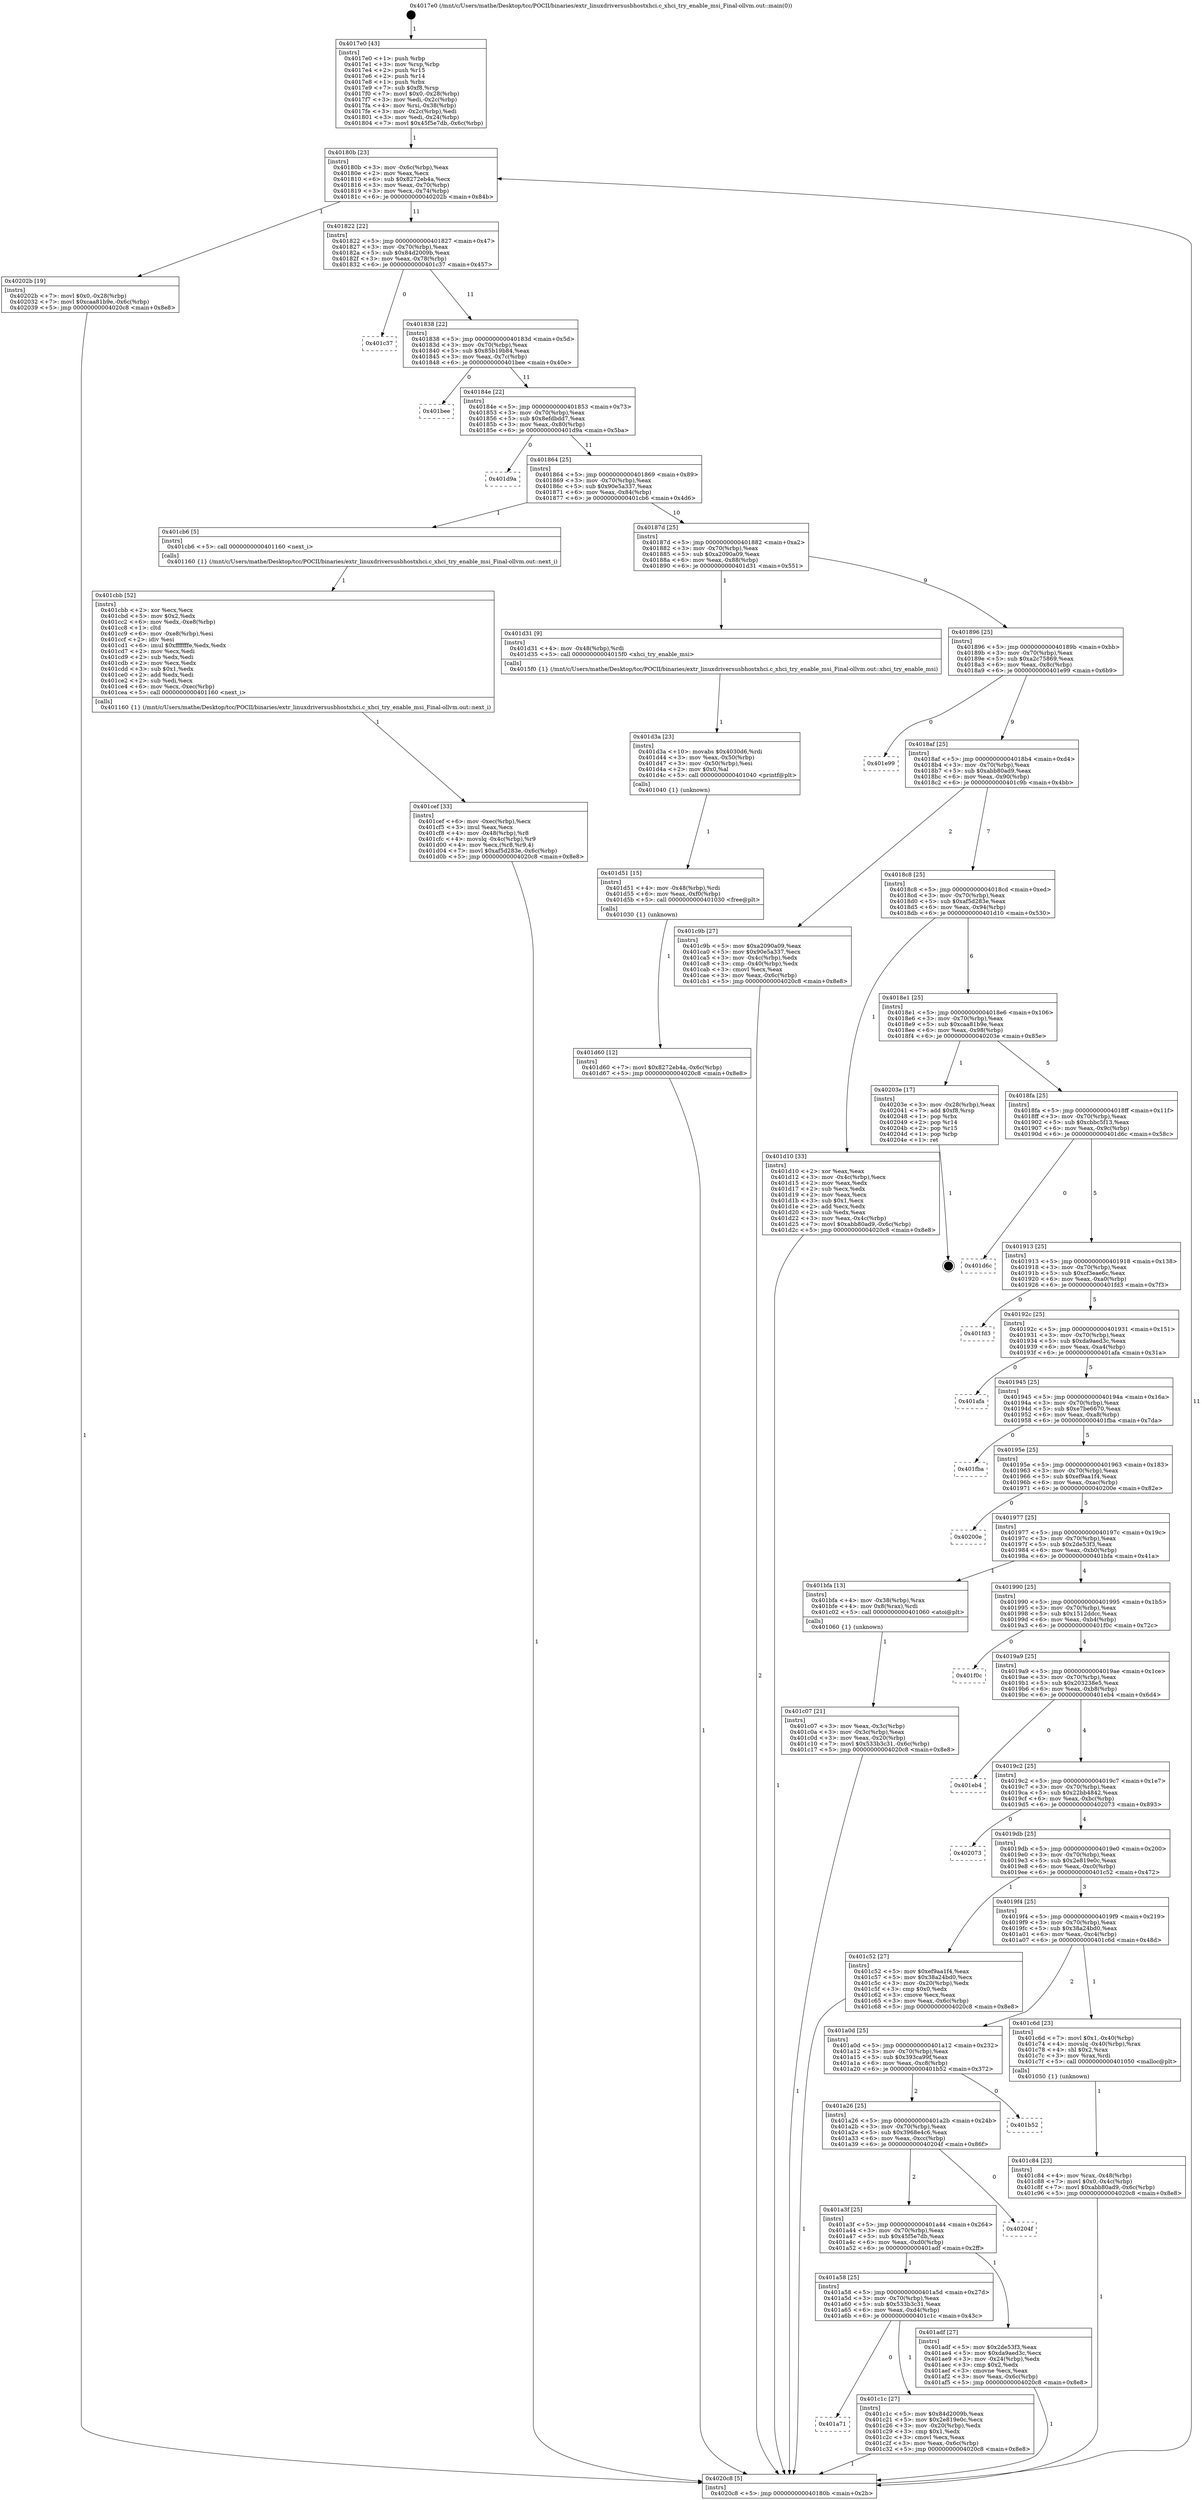 digraph "0x4017e0" {
  label = "0x4017e0 (/mnt/c/Users/mathe/Desktop/tcc/POCII/binaries/extr_linuxdriversusbhostxhci.c_xhci_try_enable_msi_Final-ollvm.out::main(0))"
  labelloc = "t"
  node[shape=record]

  Entry [label="",width=0.3,height=0.3,shape=circle,fillcolor=black,style=filled]
  "0x40180b" [label="{
     0x40180b [23]\l
     | [instrs]\l
     &nbsp;&nbsp;0x40180b \<+3\>: mov -0x6c(%rbp),%eax\l
     &nbsp;&nbsp;0x40180e \<+2\>: mov %eax,%ecx\l
     &nbsp;&nbsp;0x401810 \<+6\>: sub $0x8272eb4a,%ecx\l
     &nbsp;&nbsp;0x401816 \<+3\>: mov %eax,-0x70(%rbp)\l
     &nbsp;&nbsp;0x401819 \<+3\>: mov %ecx,-0x74(%rbp)\l
     &nbsp;&nbsp;0x40181c \<+6\>: je 000000000040202b \<main+0x84b\>\l
  }"]
  "0x40202b" [label="{
     0x40202b [19]\l
     | [instrs]\l
     &nbsp;&nbsp;0x40202b \<+7\>: movl $0x0,-0x28(%rbp)\l
     &nbsp;&nbsp;0x402032 \<+7\>: movl $0xcaa81b9e,-0x6c(%rbp)\l
     &nbsp;&nbsp;0x402039 \<+5\>: jmp 00000000004020c8 \<main+0x8e8\>\l
  }"]
  "0x401822" [label="{
     0x401822 [22]\l
     | [instrs]\l
     &nbsp;&nbsp;0x401822 \<+5\>: jmp 0000000000401827 \<main+0x47\>\l
     &nbsp;&nbsp;0x401827 \<+3\>: mov -0x70(%rbp),%eax\l
     &nbsp;&nbsp;0x40182a \<+5\>: sub $0x84d2009b,%eax\l
     &nbsp;&nbsp;0x40182f \<+3\>: mov %eax,-0x78(%rbp)\l
     &nbsp;&nbsp;0x401832 \<+6\>: je 0000000000401c37 \<main+0x457\>\l
  }"]
  Exit [label="",width=0.3,height=0.3,shape=circle,fillcolor=black,style=filled,peripheries=2]
  "0x401c37" [label="{
     0x401c37\l
  }", style=dashed]
  "0x401838" [label="{
     0x401838 [22]\l
     | [instrs]\l
     &nbsp;&nbsp;0x401838 \<+5\>: jmp 000000000040183d \<main+0x5d\>\l
     &nbsp;&nbsp;0x40183d \<+3\>: mov -0x70(%rbp),%eax\l
     &nbsp;&nbsp;0x401840 \<+5\>: sub $0x85b19b84,%eax\l
     &nbsp;&nbsp;0x401845 \<+3\>: mov %eax,-0x7c(%rbp)\l
     &nbsp;&nbsp;0x401848 \<+6\>: je 0000000000401bee \<main+0x40e\>\l
  }"]
  "0x401d60" [label="{
     0x401d60 [12]\l
     | [instrs]\l
     &nbsp;&nbsp;0x401d60 \<+7\>: movl $0x8272eb4a,-0x6c(%rbp)\l
     &nbsp;&nbsp;0x401d67 \<+5\>: jmp 00000000004020c8 \<main+0x8e8\>\l
  }"]
  "0x401bee" [label="{
     0x401bee\l
  }", style=dashed]
  "0x40184e" [label="{
     0x40184e [22]\l
     | [instrs]\l
     &nbsp;&nbsp;0x40184e \<+5\>: jmp 0000000000401853 \<main+0x73\>\l
     &nbsp;&nbsp;0x401853 \<+3\>: mov -0x70(%rbp),%eax\l
     &nbsp;&nbsp;0x401856 \<+5\>: sub $0x8efdbdd7,%eax\l
     &nbsp;&nbsp;0x40185b \<+3\>: mov %eax,-0x80(%rbp)\l
     &nbsp;&nbsp;0x40185e \<+6\>: je 0000000000401d9a \<main+0x5ba\>\l
  }"]
  "0x401d51" [label="{
     0x401d51 [15]\l
     | [instrs]\l
     &nbsp;&nbsp;0x401d51 \<+4\>: mov -0x48(%rbp),%rdi\l
     &nbsp;&nbsp;0x401d55 \<+6\>: mov %eax,-0xf0(%rbp)\l
     &nbsp;&nbsp;0x401d5b \<+5\>: call 0000000000401030 \<free@plt\>\l
     | [calls]\l
     &nbsp;&nbsp;0x401030 \{1\} (unknown)\l
  }"]
  "0x401d9a" [label="{
     0x401d9a\l
  }", style=dashed]
  "0x401864" [label="{
     0x401864 [25]\l
     | [instrs]\l
     &nbsp;&nbsp;0x401864 \<+5\>: jmp 0000000000401869 \<main+0x89\>\l
     &nbsp;&nbsp;0x401869 \<+3\>: mov -0x70(%rbp),%eax\l
     &nbsp;&nbsp;0x40186c \<+5\>: sub $0x90e5a337,%eax\l
     &nbsp;&nbsp;0x401871 \<+6\>: mov %eax,-0x84(%rbp)\l
     &nbsp;&nbsp;0x401877 \<+6\>: je 0000000000401cb6 \<main+0x4d6\>\l
  }"]
  "0x401d3a" [label="{
     0x401d3a [23]\l
     | [instrs]\l
     &nbsp;&nbsp;0x401d3a \<+10\>: movabs $0x4030d6,%rdi\l
     &nbsp;&nbsp;0x401d44 \<+3\>: mov %eax,-0x50(%rbp)\l
     &nbsp;&nbsp;0x401d47 \<+3\>: mov -0x50(%rbp),%esi\l
     &nbsp;&nbsp;0x401d4a \<+2\>: mov $0x0,%al\l
     &nbsp;&nbsp;0x401d4c \<+5\>: call 0000000000401040 \<printf@plt\>\l
     | [calls]\l
     &nbsp;&nbsp;0x401040 \{1\} (unknown)\l
  }"]
  "0x401cb6" [label="{
     0x401cb6 [5]\l
     | [instrs]\l
     &nbsp;&nbsp;0x401cb6 \<+5\>: call 0000000000401160 \<next_i\>\l
     | [calls]\l
     &nbsp;&nbsp;0x401160 \{1\} (/mnt/c/Users/mathe/Desktop/tcc/POCII/binaries/extr_linuxdriversusbhostxhci.c_xhci_try_enable_msi_Final-ollvm.out::next_i)\l
  }"]
  "0x40187d" [label="{
     0x40187d [25]\l
     | [instrs]\l
     &nbsp;&nbsp;0x40187d \<+5\>: jmp 0000000000401882 \<main+0xa2\>\l
     &nbsp;&nbsp;0x401882 \<+3\>: mov -0x70(%rbp),%eax\l
     &nbsp;&nbsp;0x401885 \<+5\>: sub $0xa2090a09,%eax\l
     &nbsp;&nbsp;0x40188a \<+6\>: mov %eax,-0x88(%rbp)\l
     &nbsp;&nbsp;0x401890 \<+6\>: je 0000000000401d31 \<main+0x551\>\l
  }"]
  "0x401cef" [label="{
     0x401cef [33]\l
     | [instrs]\l
     &nbsp;&nbsp;0x401cef \<+6\>: mov -0xec(%rbp),%ecx\l
     &nbsp;&nbsp;0x401cf5 \<+3\>: imul %eax,%ecx\l
     &nbsp;&nbsp;0x401cf8 \<+4\>: mov -0x48(%rbp),%r8\l
     &nbsp;&nbsp;0x401cfc \<+4\>: movslq -0x4c(%rbp),%r9\l
     &nbsp;&nbsp;0x401d00 \<+4\>: mov %ecx,(%r8,%r9,4)\l
     &nbsp;&nbsp;0x401d04 \<+7\>: movl $0xaf5d283e,-0x6c(%rbp)\l
     &nbsp;&nbsp;0x401d0b \<+5\>: jmp 00000000004020c8 \<main+0x8e8\>\l
  }"]
  "0x401d31" [label="{
     0x401d31 [9]\l
     | [instrs]\l
     &nbsp;&nbsp;0x401d31 \<+4\>: mov -0x48(%rbp),%rdi\l
     &nbsp;&nbsp;0x401d35 \<+5\>: call 00000000004015f0 \<xhci_try_enable_msi\>\l
     | [calls]\l
     &nbsp;&nbsp;0x4015f0 \{1\} (/mnt/c/Users/mathe/Desktop/tcc/POCII/binaries/extr_linuxdriversusbhostxhci.c_xhci_try_enable_msi_Final-ollvm.out::xhci_try_enable_msi)\l
  }"]
  "0x401896" [label="{
     0x401896 [25]\l
     | [instrs]\l
     &nbsp;&nbsp;0x401896 \<+5\>: jmp 000000000040189b \<main+0xbb\>\l
     &nbsp;&nbsp;0x40189b \<+3\>: mov -0x70(%rbp),%eax\l
     &nbsp;&nbsp;0x40189e \<+5\>: sub $0xa2c75869,%eax\l
     &nbsp;&nbsp;0x4018a3 \<+6\>: mov %eax,-0x8c(%rbp)\l
     &nbsp;&nbsp;0x4018a9 \<+6\>: je 0000000000401e99 \<main+0x6b9\>\l
  }"]
  "0x401cbb" [label="{
     0x401cbb [52]\l
     | [instrs]\l
     &nbsp;&nbsp;0x401cbb \<+2\>: xor %ecx,%ecx\l
     &nbsp;&nbsp;0x401cbd \<+5\>: mov $0x2,%edx\l
     &nbsp;&nbsp;0x401cc2 \<+6\>: mov %edx,-0xe8(%rbp)\l
     &nbsp;&nbsp;0x401cc8 \<+1\>: cltd\l
     &nbsp;&nbsp;0x401cc9 \<+6\>: mov -0xe8(%rbp),%esi\l
     &nbsp;&nbsp;0x401ccf \<+2\>: idiv %esi\l
     &nbsp;&nbsp;0x401cd1 \<+6\>: imul $0xfffffffe,%edx,%edx\l
     &nbsp;&nbsp;0x401cd7 \<+2\>: mov %ecx,%edi\l
     &nbsp;&nbsp;0x401cd9 \<+2\>: sub %edx,%edi\l
     &nbsp;&nbsp;0x401cdb \<+2\>: mov %ecx,%edx\l
     &nbsp;&nbsp;0x401cdd \<+3\>: sub $0x1,%edx\l
     &nbsp;&nbsp;0x401ce0 \<+2\>: add %edx,%edi\l
     &nbsp;&nbsp;0x401ce2 \<+2\>: sub %edi,%ecx\l
     &nbsp;&nbsp;0x401ce4 \<+6\>: mov %ecx,-0xec(%rbp)\l
     &nbsp;&nbsp;0x401cea \<+5\>: call 0000000000401160 \<next_i\>\l
     | [calls]\l
     &nbsp;&nbsp;0x401160 \{1\} (/mnt/c/Users/mathe/Desktop/tcc/POCII/binaries/extr_linuxdriversusbhostxhci.c_xhci_try_enable_msi_Final-ollvm.out::next_i)\l
  }"]
  "0x401e99" [label="{
     0x401e99\l
  }", style=dashed]
  "0x4018af" [label="{
     0x4018af [25]\l
     | [instrs]\l
     &nbsp;&nbsp;0x4018af \<+5\>: jmp 00000000004018b4 \<main+0xd4\>\l
     &nbsp;&nbsp;0x4018b4 \<+3\>: mov -0x70(%rbp),%eax\l
     &nbsp;&nbsp;0x4018b7 \<+5\>: sub $0xabb80ad9,%eax\l
     &nbsp;&nbsp;0x4018bc \<+6\>: mov %eax,-0x90(%rbp)\l
     &nbsp;&nbsp;0x4018c2 \<+6\>: je 0000000000401c9b \<main+0x4bb\>\l
  }"]
  "0x401c84" [label="{
     0x401c84 [23]\l
     | [instrs]\l
     &nbsp;&nbsp;0x401c84 \<+4\>: mov %rax,-0x48(%rbp)\l
     &nbsp;&nbsp;0x401c88 \<+7\>: movl $0x0,-0x4c(%rbp)\l
     &nbsp;&nbsp;0x401c8f \<+7\>: movl $0xabb80ad9,-0x6c(%rbp)\l
     &nbsp;&nbsp;0x401c96 \<+5\>: jmp 00000000004020c8 \<main+0x8e8\>\l
  }"]
  "0x401c9b" [label="{
     0x401c9b [27]\l
     | [instrs]\l
     &nbsp;&nbsp;0x401c9b \<+5\>: mov $0xa2090a09,%eax\l
     &nbsp;&nbsp;0x401ca0 \<+5\>: mov $0x90e5a337,%ecx\l
     &nbsp;&nbsp;0x401ca5 \<+3\>: mov -0x4c(%rbp),%edx\l
     &nbsp;&nbsp;0x401ca8 \<+3\>: cmp -0x40(%rbp),%edx\l
     &nbsp;&nbsp;0x401cab \<+3\>: cmovl %ecx,%eax\l
     &nbsp;&nbsp;0x401cae \<+3\>: mov %eax,-0x6c(%rbp)\l
     &nbsp;&nbsp;0x401cb1 \<+5\>: jmp 00000000004020c8 \<main+0x8e8\>\l
  }"]
  "0x4018c8" [label="{
     0x4018c8 [25]\l
     | [instrs]\l
     &nbsp;&nbsp;0x4018c8 \<+5\>: jmp 00000000004018cd \<main+0xed\>\l
     &nbsp;&nbsp;0x4018cd \<+3\>: mov -0x70(%rbp),%eax\l
     &nbsp;&nbsp;0x4018d0 \<+5\>: sub $0xaf5d283e,%eax\l
     &nbsp;&nbsp;0x4018d5 \<+6\>: mov %eax,-0x94(%rbp)\l
     &nbsp;&nbsp;0x4018db \<+6\>: je 0000000000401d10 \<main+0x530\>\l
  }"]
  "0x401a71" [label="{
     0x401a71\l
  }", style=dashed]
  "0x401d10" [label="{
     0x401d10 [33]\l
     | [instrs]\l
     &nbsp;&nbsp;0x401d10 \<+2\>: xor %eax,%eax\l
     &nbsp;&nbsp;0x401d12 \<+3\>: mov -0x4c(%rbp),%ecx\l
     &nbsp;&nbsp;0x401d15 \<+2\>: mov %eax,%edx\l
     &nbsp;&nbsp;0x401d17 \<+2\>: sub %ecx,%edx\l
     &nbsp;&nbsp;0x401d19 \<+2\>: mov %eax,%ecx\l
     &nbsp;&nbsp;0x401d1b \<+3\>: sub $0x1,%ecx\l
     &nbsp;&nbsp;0x401d1e \<+2\>: add %ecx,%edx\l
     &nbsp;&nbsp;0x401d20 \<+2\>: sub %edx,%eax\l
     &nbsp;&nbsp;0x401d22 \<+3\>: mov %eax,-0x4c(%rbp)\l
     &nbsp;&nbsp;0x401d25 \<+7\>: movl $0xabb80ad9,-0x6c(%rbp)\l
     &nbsp;&nbsp;0x401d2c \<+5\>: jmp 00000000004020c8 \<main+0x8e8\>\l
  }"]
  "0x4018e1" [label="{
     0x4018e1 [25]\l
     | [instrs]\l
     &nbsp;&nbsp;0x4018e1 \<+5\>: jmp 00000000004018e6 \<main+0x106\>\l
     &nbsp;&nbsp;0x4018e6 \<+3\>: mov -0x70(%rbp),%eax\l
     &nbsp;&nbsp;0x4018e9 \<+5\>: sub $0xcaa81b9e,%eax\l
     &nbsp;&nbsp;0x4018ee \<+6\>: mov %eax,-0x98(%rbp)\l
     &nbsp;&nbsp;0x4018f4 \<+6\>: je 000000000040203e \<main+0x85e\>\l
  }"]
  "0x401c1c" [label="{
     0x401c1c [27]\l
     | [instrs]\l
     &nbsp;&nbsp;0x401c1c \<+5\>: mov $0x84d2009b,%eax\l
     &nbsp;&nbsp;0x401c21 \<+5\>: mov $0x2e819e0c,%ecx\l
     &nbsp;&nbsp;0x401c26 \<+3\>: mov -0x20(%rbp),%edx\l
     &nbsp;&nbsp;0x401c29 \<+3\>: cmp $0x1,%edx\l
     &nbsp;&nbsp;0x401c2c \<+3\>: cmovl %ecx,%eax\l
     &nbsp;&nbsp;0x401c2f \<+3\>: mov %eax,-0x6c(%rbp)\l
     &nbsp;&nbsp;0x401c32 \<+5\>: jmp 00000000004020c8 \<main+0x8e8\>\l
  }"]
  "0x40203e" [label="{
     0x40203e [17]\l
     | [instrs]\l
     &nbsp;&nbsp;0x40203e \<+3\>: mov -0x28(%rbp),%eax\l
     &nbsp;&nbsp;0x402041 \<+7\>: add $0xf8,%rsp\l
     &nbsp;&nbsp;0x402048 \<+1\>: pop %rbx\l
     &nbsp;&nbsp;0x402049 \<+2\>: pop %r14\l
     &nbsp;&nbsp;0x40204b \<+2\>: pop %r15\l
     &nbsp;&nbsp;0x40204d \<+1\>: pop %rbp\l
     &nbsp;&nbsp;0x40204e \<+1\>: ret\l
  }"]
  "0x4018fa" [label="{
     0x4018fa [25]\l
     | [instrs]\l
     &nbsp;&nbsp;0x4018fa \<+5\>: jmp 00000000004018ff \<main+0x11f\>\l
     &nbsp;&nbsp;0x4018ff \<+3\>: mov -0x70(%rbp),%eax\l
     &nbsp;&nbsp;0x401902 \<+5\>: sub $0xcbbc5f13,%eax\l
     &nbsp;&nbsp;0x401907 \<+6\>: mov %eax,-0x9c(%rbp)\l
     &nbsp;&nbsp;0x40190d \<+6\>: je 0000000000401d6c \<main+0x58c\>\l
  }"]
  "0x401c07" [label="{
     0x401c07 [21]\l
     | [instrs]\l
     &nbsp;&nbsp;0x401c07 \<+3\>: mov %eax,-0x3c(%rbp)\l
     &nbsp;&nbsp;0x401c0a \<+3\>: mov -0x3c(%rbp),%eax\l
     &nbsp;&nbsp;0x401c0d \<+3\>: mov %eax,-0x20(%rbp)\l
     &nbsp;&nbsp;0x401c10 \<+7\>: movl $0x533b3c31,-0x6c(%rbp)\l
     &nbsp;&nbsp;0x401c17 \<+5\>: jmp 00000000004020c8 \<main+0x8e8\>\l
  }"]
  "0x401d6c" [label="{
     0x401d6c\l
  }", style=dashed]
  "0x401913" [label="{
     0x401913 [25]\l
     | [instrs]\l
     &nbsp;&nbsp;0x401913 \<+5\>: jmp 0000000000401918 \<main+0x138\>\l
     &nbsp;&nbsp;0x401918 \<+3\>: mov -0x70(%rbp),%eax\l
     &nbsp;&nbsp;0x40191b \<+5\>: sub $0xcf3eae6c,%eax\l
     &nbsp;&nbsp;0x401920 \<+6\>: mov %eax,-0xa0(%rbp)\l
     &nbsp;&nbsp;0x401926 \<+6\>: je 0000000000401fd3 \<main+0x7f3\>\l
  }"]
  "0x4017e0" [label="{
     0x4017e0 [43]\l
     | [instrs]\l
     &nbsp;&nbsp;0x4017e0 \<+1\>: push %rbp\l
     &nbsp;&nbsp;0x4017e1 \<+3\>: mov %rsp,%rbp\l
     &nbsp;&nbsp;0x4017e4 \<+2\>: push %r15\l
     &nbsp;&nbsp;0x4017e6 \<+2\>: push %r14\l
     &nbsp;&nbsp;0x4017e8 \<+1\>: push %rbx\l
     &nbsp;&nbsp;0x4017e9 \<+7\>: sub $0xf8,%rsp\l
     &nbsp;&nbsp;0x4017f0 \<+7\>: movl $0x0,-0x28(%rbp)\l
     &nbsp;&nbsp;0x4017f7 \<+3\>: mov %edi,-0x2c(%rbp)\l
     &nbsp;&nbsp;0x4017fa \<+4\>: mov %rsi,-0x38(%rbp)\l
     &nbsp;&nbsp;0x4017fe \<+3\>: mov -0x2c(%rbp),%edi\l
     &nbsp;&nbsp;0x401801 \<+3\>: mov %edi,-0x24(%rbp)\l
     &nbsp;&nbsp;0x401804 \<+7\>: movl $0x45f5e7db,-0x6c(%rbp)\l
  }"]
  "0x401fd3" [label="{
     0x401fd3\l
  }", style=dashed]
  "0x40192c" [label="{
     0x40192c [25]\l
     | [instrs]\l
     &nbsp;&nbsp;0x40192c \<+5\>: jmp 0000000000401931 \<main+0x151\>\l
     &nbsp;&nbsp;0x401931 \<+3\>: mov -0x70(%rbp),%eax\l
     &nbsp;&nbsp;0x401934 \<+5\>: sub $0xda9aed3c,%eax\l
     &nbsp;&nbsp;0x401939 \<+6\>: mov %eax,-0xa4(%rbp)\l
     &nbsp;&nbsp;0x40193f \<+6\>: je 0000000000401afa \<main+0x31a\>\l
  }"]
  "0x4020c8" [label="{
     0x4020c8 [5]\l
     | [instrs]\l
     &nbsp;&nbsp;0x4020c8 \<+5\>: jmp 000000000040180b \<main+0x2b\>\l
  }"]
  "0x401afa" [label="{
     0x401afa\l
  }", style=dashed]
  "0x401945" [label="{
     0x401945 [25]\l
     | [instrs]\l
     &nbsp;&nbsp;0x401945 \<+5\>: jmp 000000000040194a \<main+0x16a\>\l
     &nbsp;&nbsp;0x40194a \<+3\>: mov -0x70(%rbp),%eax\l
     &nbsp;&nbsp;0x40194d \<+5\>: sub $0xe7be6670,%eax\l
     &nbsp;&nbsp;0x401952 \<+6\>: mov %eax,-0xa8(%rbp)\l
     &nbsp;&nbsp;0x401958 \<+6\>: je 0000000000401fba \<main+0x7da\>\l
  }"]
  "0x401a58" [label="{
     0x401a58 [25]\l
     | [instrs]\l
     &nbsp;&nbsp;0x401a58 \<+5\>: jmp 0000000000401a5d \<main+0x27d\>\l
     &nbsp;&nbsp;0x401a5d \<+3\>: mov -0x70(%rbp),%eax\l
     &nbsp;&nbsp;0x401a60 \<+5\>: sub $0x533b3c31,%eax\l
     &nbsp;&nbsp;0x401a65 \<+6\>: mov %eax,-0xd4(%rbp)\l
     &nbsp;&nbsp;0x401a6b \<+6\>: je 0000000000401c1c \<main+0x43c\>\l
  }"]
  "0x401fba" [label="{
     0x401fba\l
  }", style=dashed]
  "0x40195e" [label="{
     0x40195e [25]\l
     | [instrs]\l
     &nbsp;&nbsp;0x40195e \<+5\>: jmp 0000000000401963 \<main+0x183\>\l
     &nbsp;&nbsp;0x401963 \<+3\>: mov -0x70(%rbp),%eax\l
     &nbsp;&nbsp;0x401966 \<+5\>: sub $0xef9aa1f4,%eax\l
     &nbsp;&nbsp;0x40196b \<+6\>: mov %eax,-0xac(%rbp)\l
     &nbsp;&nbsp;0x401971 \<+6\>: je 000000000040200e \<main+0x82e\>\l
  }"]
  "0x401adf" [label="{
     0x401adf [27]\l
     | [instrs]\l
     &nbsp;&nbsp;0x401adf \<+5\>: mov $0x2de53f3,%eax\l
     &nbsp;&nbsp;0x401ae4 \<+5\>: mov $0xda9aed3c,%ecx\l
     &nbsp;&nbsp;0x401ae9 \<+3\>: mov -0x24(%rbp),%edx\l
     &nbsp;&nbsp;0x401aec \<+3\>: cmp $0x2,%edx\l
     &nbsp;&nbsp;0x401aef \<+3\>: cmovne %ecx,%eax\l
     &nbsp;&nbsp;0x401af2 \<+3\>: mov %eax,-0x6c(%rbp)\l
     &nbsp;&nbsp;0x401af5 \<+5\>: jmp 00000000004020c8 \<main+0x8e8\>\l
  }"]
  "0x40200e" [label="{
     0x40200e\l
  }", style=dashed]
  "0x401977" [label="{
     0x401977 [25]\l
     | [instrs]\l
     &nbsp;&nbsp;0x401977 \<+5\>: jmp 000000000040197c \<main+0x19c\>\l
     &nbsp;&nbsp;0x40197c \<+3\>: mov -0x70(%rbp),%eax\l
     &nbsp;&nbsp;0x40197f \<+5\>: sub $0x2de53f3,%eax\l
     &nbsp;&nbsp;0x401984 \<+6\>: mov %eax,-0xb0(%rbp)\l
     &nbsp;&nbsp;0x40198a \<+6\>: je 0000000000401bfa \<main+0x41a\>\l
  }"]
  "0x401a3f" [label="{
     0x401a3f [25]\l
     | [instrs]\l
     &nbsp;&nbsp;0x401a3f \<+5\>: jmp 0000000000401a44 \<main+0x264\>\l
     &nbsp;&nbsp;0x401a44 \<+3\>: mov -0x70(%rbp),%eax\l
     &nbsp;&nbsp;0x401a47 \<+5\>: sub $0x45f5e7db,%eax\l
     &nbsp;&nbsp;0x401a4c \<+6\>: mov %eax,-0xd0(%rbp)\l
     &nbsp;&nbsp;0x401a52 \<+6\>: je 0000000000401adf \<main+0x2ff\>\l
  }"]
  "0x401bfa" [label="{
     0x401bfa [13]\l
     | [instrs]\l
     &nbsp;&nbsp;0x401bfa \<+4\>: mov -0x38(%rbp),%rax\l
     &nbsp;&nbsp;0x401bfe \<+4\>: mov 0x8(%rax),%rdi\l
     &nbsp;&nbsp;0x401c02 \<+5\>: call 0000000000401060 \<atoi@plt\>\l
     | [calls]\l
     &nbsp;&nbsp;0x401060 \{1\} (unknown)\l
  }"]
  "0x401990" [label="{
     0x401990 [25]\l
     | [instrs]\l
     &nbsp;&nbsp;0x401990 \<+5\>: jmp 0000000000401995 \<main+0x1b5\>\l
     &nbsp;&nbsp;0x401995 \<+3\>: mov -0x70(%rbp),%eax\l
     &nbsp;&nbsp;0x401998 \<+5\>: sub $0x1512ddcc,%eax\l
     &nbsp;&nbsp;0x40199d \<+6\>: mov %eax,-0xb4(%rbp)\l
     &nbsp;&nbsp;0x4019a3 \<+6\>: je 0000000000401f0c \<main+0x72c\>\l
  }"]
  "0x40204f" [label="{
     0x40204f\l
  }", style=dashed]
  "0x401f0c" [label="{
     0x401f0c\l
  }", style=dashed]
  "0x4019a9" [label="{
     0x4019a9 [25]\l
     | [instrs]\l
     &nbsp;&nbsp;0x4019a9 \<+5\>: jmp 00000000004019ae \<main+0x1ce\>\l
     &nbsp;&nbsp;0x4019ae \<+3\>: mov -0x70(%rbp),%eax\l
     &nbsp;&nbsp;0x4019b1 \<+5\>: sub $0x203238e5,%eax\l
     &nbsp;&nbsp;0x4019b6 \<+6\>: mov %eax,-0xb8(%rbp)\l
     &nbsp;&nbsp;0x4019bc \<+6\>: je 0000000000401eb4 \<main+0x6d4\>\l
  }"]
  "0x401a26" [label="{
     0x401a26 [25]\l
     | [instrs]\l
     &nbsp;&nbsp;0x401a26 \<+5\>: jmp 0000000000401a2b \<main+0x24b\>\l
     &nbsp;&nbsp;0x401a2b \<+3\>: mov -0x70(%rbp),%eax\l
     &nbsp;&nbsp;0x401a2e \<+5\>: sub $0x3968e4c6,%eax\l
     &nbsp;&nbsp;0x401a33 \<+6\>: mov %eax,-0xcc(%rbp)\l
     &nbsp;&nbsp;0x401a39 \<+6\>: je 000000000040204f \<main+0x86f\>\l
  }"]
  "0x401eb4" [label="{
     0x401eb4\l
  }", style=dashed]
  "0x4019c2" [label="{
     0x4019c2 [25]\l
     | [instrs]\l
     &nbsp;&nbsp;0x4019c2 \<+5\>: jmp 00000000004019c7 \<main+0x1e7\>\l
     &nbsp;&nbsp;0x4019c7 \<+3\>: mov -0x70(%rbp),%eax\l
     &nbsp;&nbsp;0x4019ca \<+5\>: sub $0x22bb4842,%eax\l
     &nbsp;&nbsp;0x4019cf \<+6\>: mov %eax,-0xbc(%rbp)\l
     &nbsp;&nbsp;0x4019d5 \<+6\>: je 0000000000402073 \<main+0x893\>\l
  }"]
  "0x401b52" [label="{
     0x401b52\l
  }", style=dashed]
  "0x402073" [label="{
     0x402073\l
  }", style=dashed]
  "0x4019db" [label="{
     0x4019db [25]\l
     | [instrs]\l
     &nbsp;&nbsp;0x4019db \<+5\>: jmp 00000000004019e0 \<main+0x200\>\l
     &nbsp;&nbsp;0x4019e0 \<+3\>: mov -0x70(%rbp),%eax\l
     &nbsp;&nbsp;0x4019e3 \<+5\>: sub $0x2e819e0c,%eax\l
     &nbsp;&nbsp;0x4019e8 \<+6\>: mov %eax,-0xc0(%rbp)\l
     &nbsp;&nbsp;0x4019ee \<+6\>: je 0000000000401c52 \<main+0x472\>\l
  }"]
  "0x401a0d" [label="{
     0x401a0d [25]\l
     | [instrs]\l
     &nbsp;&nbsp;0x401a0d \<+5\>: jmp 0000000000401a12 \<main+0x232\>\l
     &nbsp;&nbsp;0x401a12 \<+3\>: mov -0x70(%rbp),%eax\l
     &nbsp;&nbsp;0x401a15 \<+5\>: sub $0x393ca99f,%eax\l
     &nbsp;&nbsp;0x401a1a \<+6\>: mov %eax,-0xc8(%rbp)\l
     &nbsp;&nbsp;0x401a20 \<+6\>: je 0000000000401b52 \<main+0x372\>\l
  }"]
  "0x401c52" [label="{
     0x401c52 [27]\l
     | [instrs]\l
     &nbsp;&nbsp;0x401c52 \<+5\>: mov $0xef9aa1f4,%eax\l
     &nbsp;&nbsp;0x401c57 \<+5\>: mov $0x38a24bd0,%ecx\l
     &nbsp;&nbsp;0x401c5c \<+3\>: mov -0x20(%rbp),%edx\l
     &nbsp;&nbsp;0x401c5f \<+3\>: cmp $0x0,%edx\l
     &nbsp;&nbsp;0x401c62 \<+3\>: cmove %ecx,%eax\l
     &nbsp;&nbsp;0x401c65 \<+3\>: mov %eax,-0x6c(%rbp)\l
     &nbsp;&nbsp;0x401c68 \<+5\>: jmp 00000000004020c8 \<main+0x8e8\>\l
  }"]
  "0x4019f4" [label="{
     0x4019f4 [25]\l
     | [instrs]\l
     &nbsp;&nbsp;0x4019f4 \<+5\>: jmp 00000000004019f9 \<main+0x219\>\l
     &nbsp;&nbsp;0x4019f9 \<+3\>: mov -0x70(%rbp),%eax\l
     &nbsp;&nbsp;0x4019fc \<+5\>: sub $0x38a24bd0,%eax\l
     &nbsp;&nbsp;0x401a01 \<+6\>: mov %eax,-0xc4(%rbp)\l
     &nbsp;&nbsp;0x401a07 \<+6\>: je 0000000000401c6d \<main+0x48d\>\l
  }"]
  "0x401c6d" [label="{
     0x401c6d [23]\l
     | [instrs]\l
     &nbsp;&nbsp;0x401c6d \<+7\>: movl $0x1,-0x40(%rbp)\l
     &nbsp;&nbsp;0x401c74 \<+4\>: movslq -0x40(%rbp),%rax\l
     &nbsp;&nbsp;0x401c78 \<+4\>: shl $0x2,%rax\l
     &nbsp;&nbsp;0x401c7c \<+3\>: mov %rax,%rdi\l
     &nbsp;&nbsp;0x401c7f \<+5\>: call 0000000000401050 \<malloc@plt\>\l
     | [calls]\l
     &nbsp;&nbsp;0x401050 \{1\} (unknown)\l
  }"]
  Entry -> "0x4017e0" [label=" 1"]
  "0x40180b" -> "0x40202b" [label=" 1"]
  "0x40180b" -> "0x401822" [label=" 11"]
  "0x40203e" -> Exit [label=" 1"]
  "0x401822" -> "0x401c37" [label=" 0"]
  "0x401822" -> "0x401838" [label=" 11"]
  "0x40202b" -> "0x4020c8" [label=" 1"]
  "0x401838" -> "0x401bee" [label=" 0"]
  "0x401838" -> "0x40184e" [label=" 11"]
  "0x401d60" -> "0x4020c8" [label=" 1"]
  "0x40184e" -> "0x401d9a" [label=" 0"]
  "0x40184e" -> "0x401864" [label=" 11"]
  "0x401d51" -> "0x401d60" [label=" 1"]
  "0x401864" -> "0x401cb6" [label=" 1"]
  "0x401864" -> "0x40187d" [label=" 10"]
  "0x401d3a" -> "0x401d51" [label=" 1"]
  "0x40187d" -> "0x401d31" [label=" 1"]
  "0x40187d" -> "0x401896" [label=" 9"]
  "0x401d31" -> "0x401d3a" [label=" 1"]
  "0x401896" -> "0x401e99" [label=" 0"]
  "0x401896" -> "0x4018af" [label=" 9"]
  "0x401d10" -> "0x4020c8" [label=" 1"]
  "0x4018af" -> "0x401c9b" [label=" 2"]
  "0x4018af" -> "0x4018c8" [label=" 7"]
  "0x401cef" -> "0x4020c8" [label=" 1"]
  "0x4018c8" -> "0x401d10" [label=" 1"]
  "0x4018c8" -> "0x4018e1" [label=" 6"]
  "0x401cbb" -> "0x401cef" [label=" 1"]
  "0x4018e1" -> "0x40203e" [label=" 1"]
  "0x4018e1" -> "0x4018fa" [label=" 5"]
  "0x401cb6" -> "0x401cbb" [label=" 1"]
  "0x4018fa" -> "0x401d6c" [label=" 0"]
  "0x4018fa" -> "0x401913" [label=" 5"]
  "0x401c84" -> "0x4020c8" [label=" 1"]
  "0x401913" -> "0x401fd3" [label=" 0"]
  "0x401913" -> "0x40192c" [label=" 5"]
  "0x401c6d" -> "0x401c84" [label=" 1"]
  "0x40192c" -> "0x401afa" [label=" 0"]
  "0x40192c" -> "0x401945" [label=" 5"]
  "0x401c52" -> "0x4020c8" [label=" 1"]
  "0x401945" -> "0x401fba" [label=" 0"]
  "0x401945" -> "0x40195e" [label=" 5"]
  "0x401c1c" -> "0x4020c8" [label=" 1"]
  "0x40195e" -> "0x40200e" [label=" 0"]
  "0x40195e" -> "0x401977" [label=" 5"]
  "0x401a58" -> "0x401a71" [label=" 0"]
  "0x401977" -> "0x401bfa" [label=" 1"]
  "0x401977" -> "0x401990" [label=" 4"]
  "0x401c9b" -> "0x4020c8" [label=" 2"]
  "0x401990" -> "0x401f0c" [label=" 0"]
  "0x401990" -> "0x4019a9" [label=" 4"]
  "0x401c07" -> "0x4020c8" [label=" 1"]
  "0x4019a9" -> "0x401eb4" [label=" 0"]
  "0x4019a9" -> "0x4019c2" [label=" 4"]
  "0x4020c8" -> "0x40180b" [label=" 11"]
  "0x4019c2" -> "0x402073" [label=" 0"]
  "0x4019c2" -> "0x4019db" [label=" 4"]
  "0x4017e0" -> "0x40180b" [label=" 1"]
  "0x4019db" -> "0x401c52" [label=" 1"]
  "0x4019db" -> "0x4019f4" [label=" 3"]
  "0x401a3f" -> "0x401a58" [label=" 1"]
  "0x4019f4" -> "0x401c6d" [label=" 1"]
  "0x4019f4" -> "0x401a0d" [label=" 2"]
  "0x401adf" -> "0x4020c8" [label=" 1"]
  "0x401a0d" -> "0x401b52" [label=" 0"]
  "0x401a0d" -> "0x401a26" [label=" 2"]
  "0x401bfa" -> "0x401c07" [label=" 1"]
  "0x401a26" -> "0x40204f" [label=" 0"]
  "0x401a26" -> "0x401a3f" [label=" 2"]
  "0x401a58" -> "0x401c1c" [label=" 1"]
  "0x401a3f" -> "0x401adf" [label=" 1"]
}
